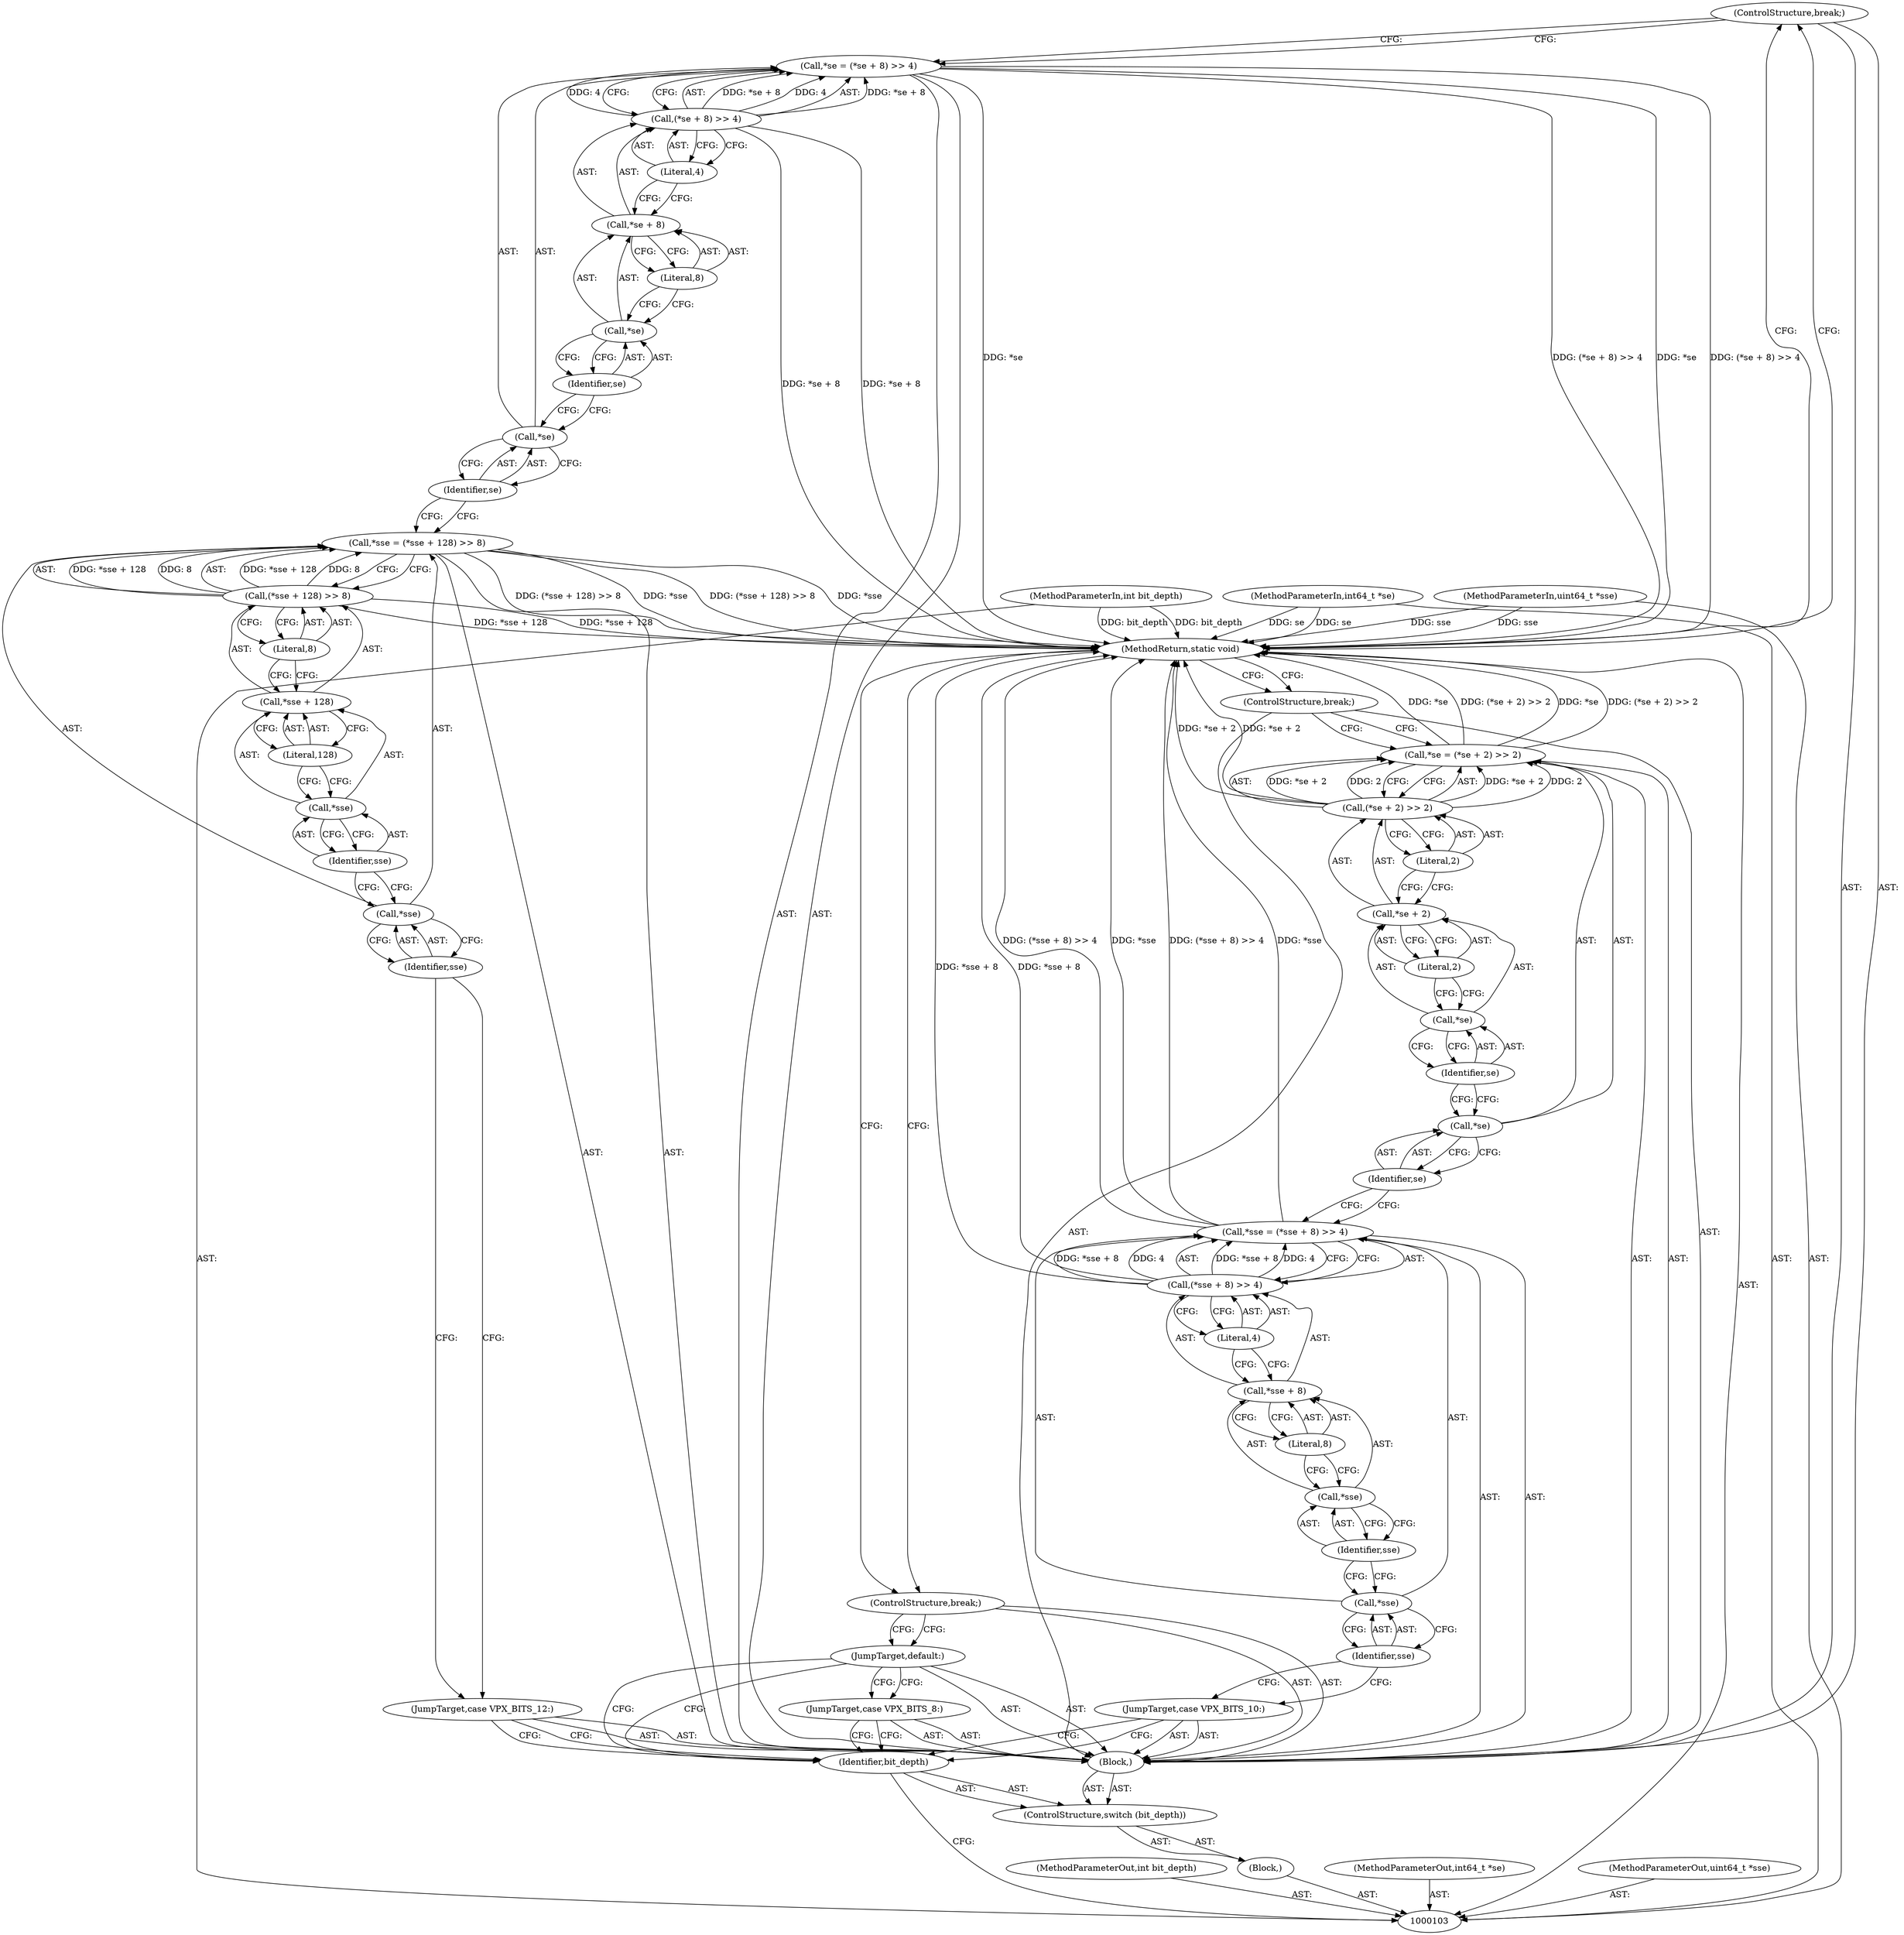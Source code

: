 digraph "0_Android_5a9753fca56f0eeb9f61e342b2fccffc364f9426_121" {
"1000130" [label="(ControlStructure,break;)"];
"1000131" [label="(JumpTarget,case VPX_BITS_10:)"];
"1000135" [label="(Call,(*sse + 8) >> 4)"];
"1000136" [label="(Call,*sse + 8)"];
"1000137" [label="(Call,*sse)"];
"1000138" [label="(Identifier,sse)"];
"1000139" [label="(Literal,8)"];
"1000140" [label="(Literal,4)"];
"1000132" [label="(Call,*sse = (*sse + 8) >> 4)"];
"1000133" [label="(Call,*sse)"];
"1000134" [label="(Identifier,sse)"];
"1000144" [label="(Call,(*se + 2) >> 2)"];
"1000145" [label="(Call,*se + 2)"];
"1000146" [label="(Call,*se)"];
"1000147" [label="(Identifier,se)"];
"1000148" [label="(Literal,2)"];
"1000149" [label="(Literal,2)"];
"1000141" [label="(Call,*se = (*se + 2) >> 2)"];
"1000142" [label="(Call,*se)"];
"1000143" [label="(Identifier,se)"];
"1000150" [label="(ControlStructure,break;)"];
"1000151" [label="(JumpTarget,case VPX_BITS_8:)"];
"1000152" [label="(JumpTarget,default:)"];
"1000153" [label="(ControlStructure,break;)"];
"1000154" [label="(MethodReturn,static void)"];
"1000104" [label="(MethodParameterIn,int bit_depth)"];
"1000180" [label="(MethodParameterOut,int bit_depth)"];
"1000105" [label="(MethodParameterIn,int64_t *se)"];
"1000181" [label="(MethodParameterOut,int64_t *se)"];
"1000106" [label="(MethodParameterIn,uint64_t *sse)"];
"1000182" [label="(MethodParameterOut,uint64_t *sse)"];
"1000107" [label="(Block,)"];
"1000109" [label="(Identifier,bit_depth)"];
"1000108" [label="(ControlStructure,switch (bit_depth))"];
"1000110" [label="(Block,)"];
"1000111" [label="(JumpTarget,case VPX_BITS_12:)"];
"1000115" [label="(Call,(*sse + 128) >> 8)"];
"1000116" [label="(Call,*sse + 128)"];
"1000117" [label="(Call,*sse)"];
"1000118" [label="(Identifier,sse)"];
"1000119" [label="(Literal,128)"];
"1000120" [label="(Literal,8)"];
"1000112" [label="(Call,*sse = (*sse + 128) >> 8)"];
"1000113" [label="(Call,*sse)"];
"1000114" [label="(Identifier,sse)"];
"1000124" [label="(Call,(*se + 8) >> 4)"];
"1000125" [label="(Call,*se + 8)"];
"1000126" [label="(Call,*se)"];
"1000127" [label="(Identifier,se)"];
"1000128" [label="(Literal,8)"];
"1000129" [label="(Literal,4)"];
"1000121" [label="(Call,*se = (*se + 8) >> 4)"];
"1000122" [label="(Call,*se)"];
"1000123" [label="(Identifier,se)"];
"1000130" -> "1000110"  [label="AST: "];
"1000130" -> "1000121"  [label="CFG: "];
"1000154" -> "1000130"  [label="CFG: "];
"1000131" -> "1000110"  [label="AST: "];
"1000131" -> "1000109"  [label="CFG: "];
"1000134" -> "1000131"  [label="CFG: "];
"1000135" -> "1000132"  [label="AST: "];
"1000135" -> "1000140"  [label="CFG: "];
"1000136" -> "1000135"  [label="AST: "];
"1000140" -> "1000135"  [label="AST: "];
"1000132" -> "1000135"  [label="CFG: "];
"1000135" -> "1000154"  [label="DDG: *sse + 8"];
"1000135" -> "1000132"  [label="DDG: *sse + 8"];
"1000135" -> "1000132"  [label="DDG: 4"];
"1000136" -> "1000135"  [label="AST: "];
"1000136" -> "1000139"  [label="CFG: "];
"1000137" -> "1000136"  [label="AST: "];
"1000139" -> "1000136"  [label="AST: "];
"1000140" -> "1000136"  [label="CFG: "];
"1000137" -> "1000136"  [label="AST: "];
"1000137" -> "1000138"  [label="CFG: "];
"1000138" -> "1000137"  [label="AST: "];
"1000139" -> "1000137"  [label="CFG: "];
"1000138" -> "1000137"  [label="AST: "];
"1000138" -> "1000133"  [label="CFG: "];
"1000137" -> "1000138"  [label="CFG: "];
"1000139" -> "1000136"  [label="AST: "];
"1000139" -> "1000137"  [label="CFG: "];
"1000136" -> "1000139"  [label="CFG: "];
"1000140" -> "1000135"  [label="AST: "];
"1000140" -> "1000136"  [label="CFG: "];
"1000135" -> "1000140"  [label="CFG: "];
"1000132" -> "1000110"  [label="AST: "];
"1000132" -> "1000135"  [label="CFG: "];
"1000133" -> "1000132"  [label="AST: "];
"1000135" -> "1000132"  [label="AST: "];
"1000143" -> "1000132"  [label="CFG: "];
"1000132" -> "1000154"  [label="DDG: *sse"];
"1000132" -> "1000154"  [label="DDG: (*sse + 8) >> 4"];
"1000135" -> "1000132"  [label="DDG: *sse + 8"];
"1000135" -> "1000132"  [label="DDG: 4"];
"1000133" -> "1000132"  [label="AST: "];
"1000133" -> "1000134"  [label="CFG: "];
"1000134" -> "1000133"  [label="AST: "];
"1000138" -> "1000133"  [label="CFG: "];
"1000134" -> "1000133"  [label="AST: "];
"1000134" -> "1000131"  [label="CFG: "];
"1000133" -> "1000134"  [label="CFG: "];
"1000144" -> "1000141"  [label="AST: "];
"1000144" -> "1000149"  [label="CFG: "];
"1000145" -> "1000144"  [label="AST: "];
"1000149" -> "1000144"  [label="AST: "];
"1000141" -> "1000144"  [label="CFG: "];
"1000144" -> "1000154"  [label="DDG: *se + 2"];
"1000144" -> "1000141"  [label="DDG: *se + 2"];
"1000144" -> "1000141"  [label="DDG: 2"];
"1000145" -> "1000144"  [label="AST: "];
"1000145" -> "1000148"  [label="CFG: "];
"1000146" -> "1000145"  [label="AST: "];
"1000148" -> "1000145"  [label="AST: "];
"1000149" -> "1000145"  [label="CFG: "];
"1000146" -> "1000145"  [label="AST: "];
"1000146" -> "1000147"  [label="CFG: "];
"1000147" -> "1000146"  [label="AST: "];
"1000148" -> "1000146"  [label="CFG: "];
"1000147" -> "1000146"  [label="AST: "];
"1000147" -> "1000142"  [label="CFG: "];
"1000146" -> "1000147"  [label="CFG: "];
"1000148" -> "1000145"  [label="AST: "];
"1000148" -> "1000146"  [label="CFG: "];
"1000145" -> "1000148"  [label="CFG: "];
"1000149" -> "1000144"  [label="AST: "];
"1000149" -> "1000145"  [label="CFG: "];
"1000144" -> "1000149"  [label="CFG: "];
"1000141" -> "1000110"  [label="AST: "];
"1000141" -> "1000144"  [label="CFG: "];
"1000142" -> "1000141"  [label="AST: "];
"1000144" -> "1000141"  [label="AST: "];
"1000150" -> "1000141"  [label="CFG: "];
"1000141" -> "1000154"  [label="DDG: *se"];
"1000141" -> "1000154"  [label="DDG: (*se + 2) >> 2"];
"1000144" -> "1000141"  [label="DDG: *se + 2"];
"1000144" -> "1000141"  [label="DDG: 2"];
"1000142" -> "1000141"  [label="AST: "];
"1000142" -> "1000143"  [label="CFG: "];
"1000143" -> "1000142"  [label="AST: "];
"1000147" -> "1000142"  [label="CFG: "];
"1000143" -> "1000142"  [label="AST: "];
"1000143" -> "1000132"  [label="CFG: "];
"1000142" -> "1000143"  [label="CFG: "];
"1000150" -> "1000110"  [label="AST: "];
"1000150" -> "1000141"  [label="CFG: "];
"1000154" -> "1000150"  [label="CFG: "];
"1000151" -> "1000110"  [label="AST: "];
"1000151" -> "1000109"  [label="CFG: "];
"1000152" -> "1000151"  [label="CFG: "];
"1000152" -> "1000110"  [label="AST: "];
"1000152" -> "1000109"  [label="CFG: "];
"1000152" -> "1000151"  [label="CFG: "];
"1000153" -> "1000152"  [label="CFG: "];
"1000153" -> "1000110"  [label="AST: "];
"1000153" -> "1000152"  [label="CFG: "];
"1000154" -> "1000153"  [label="CFG: "];
"1000154" -> "1000103"  [label="AST: "];
"1000154" -> "1000130"  [label="CFG: "];
"1000154" -> "1000150"  [label="CFG: "];
"1000154" -> "1000153"  [label="CFG: "];
"1000141" -> "1000154"  [label="DDG: *se"];
"1000141" -> "1000154"  [label="DDG: (*se + 2) >> 2"];
"1000124" -> "1000154"  [label="DDG: *se + 8"];
"1000104" -> "1000154"  [label="DDG: bit_depth"];
"1000105" -> "1000154"  [label="DDG: se"];
"1000115" -> "1000154"  [label="DDG: *sse + 128"];
"1000106" -> "1000154"  [label="DDG: sse"];
"1000121" -> "1000154"  [label="DDG: (*se + 8) >> 4"];
"1000121" -> "1000154"  [label="DDG: *se"];
"1000112" -> "1000154"  [label="DDG: (*sse + 128) >> 8"];
"1000112" -> "1000154"  [label="DDG: *sse"];
"1000132" -> "1000154"  [label="DDG: *sse"];
"1000132" -> "1000154"  [label="DDG: (*sse + 8) >> 4"];
"1000135" -> "1000154"  [label="DDG: *sse + 8"];
"1000144" -> "1000154"  [label="DDG: *se + 2"];
"1000104" -> "1000103"  [label="AST: "];
"1000104" -> "1000154"  [label="DDG: bit_depth"];
"1000180" -> "1000103"  [label="AST: "];
"1000105" -> "1000103"  [label="AST: "];
"1000105" -> "1000154"  [label="DDG: se"];
"1000181" -> "1000103"  [label="AST: "];
"1000106" -> "1000103"  [label="AST: "];
"1000106" -> "1000154"  [label="DDG: sse"];
"1000182" -> "1000103"  [label="AST: "];
"1000107" -> "1000103"  [label="AST: "];
"1000108" -> "1000107"  [label="AST: "];
"1000109" -> "1000108"  [label="AST: "];
"1000109" -> "1000103"  [label="CFG: "];
"1000111" -> "1000109"  [label="CFG: "];
"1000131" -> "1000109"  [label="CFG: "];
"1000151" -> "1000109"  [label="CFG: "];
"1000152" -> "1000109"  [label="CFG: "];
"1000108" -> "1000107"  [label="AST: "];
"1000109" -> "1000108"  [label="AST: "];
"1000110" -> "1000108"  [label="AST: "];
"1000110" -> "1000108"  [label="AST: "];
"1000111" -> "1000110"  [label="AST: "];
"1000112" -> "1000110"  [label="AST: "];
"1000121" -> "1000110"  [label="AST: "];
"1000130" -> "1000110"  [label="AST: "];
"1000131" -> "1000110"  [label="AST: "];
"1000132" -> "1000110"  [label="AST: "];
"1000141" -> "1000110"  [label="AST: "];
"1000150" -> "1000110"  [label="AST: "];
"1000151" -> "1000110"  [label="AST: "];
"1000152" -> "1000110"  [label="AST: "];
"1000153" -> "1000110"  [label="AST: "];
"1000111" -> "1000110"  [label="AST: "];
"1000111" -> "1000109"  [label="CFG: "];
"1000114" -> "1000111"  [label="CFG: "];
"1000115" -> "1000112"  [label="AST: "];
"1000115" -> "1000120"  [label="CFG: "];
"1000116" -> "1000115"  [label="AST: "];
"1000120" -> "1000115"  [label="AST: "];
"1000112" -> "1000115"  [label="CFG: "];
"1000115" -> "1000154"  [label="DDG: *sse + 128"];
"1000115" -> "1000112"  [label="DDG: *sse + 128"];
"1000115" -> "1000112"  [label="DDG: 8"];
"1000116" -> "1000115"  [label="AST: "];
"1000116" -> "1000119"  [label="CFG: "];
"1000117" -> "1000116"  [label="AST: "];
"1000119" -> "1000116"  [label="AST: "];
"1000120" -> "1000116"  [label="CFG: "];
"1000117" -> "1000116"  [label="AST: "];
"1000117" -> "1000118"  [label="CFG: "];
"1000118" -> "1000117"  [label="AST: "];
"1000119" -> "1000117"  [label="CFG: "];
"1000118" -> "1000117"  [label="AST: "];
"1000118" -> "1000113"  [label="CFG: "];
"1000117" -> "1000118"  [label="CFG: "];
"1000119" -> "1000116"  [label="AST: "];
"1000119" -> "1000117"  [label="CFG: "];
"1000116" -> "1000119"  [label="CFG: "];
"1000120" -> "1000115"  [label="AST: "];
"1000120" -> "1000116"  [label="CFG: "];
"1000115" -> "1000120"  [label="CFG: "];
"1000112" -> "1000110"  [label="AST: "];
"1000112" -> "1000115"  [label="CFG: "];
"1000113" -> "1000112"  [label="AST: "];
"1000115" -> "1000112"  [label="AST: "];
"1000123" -> "1000112"  [label="CFG: "];
"1000112" -> "1000154"  [label="DDG: (*sse + 128) >> 8"];
"1000112" -> "1000154"  [label="DDG: *sse"];
"1000115" -> "1000112"  [label="DDG: *sse + 128"];
"1000115" -> "1000112"  [label="DDG: 8"];
"1000113" -> "1000112"  [label="AST: "];
"1000113" -> "1000114"  [label="CFG: "];
"1000114" -> "1000113"  [label="AST: "];
"1000118" -> "1000113"  [label="CFG: "];
"1000114" -> "1000113"  [label="AST: "];
"1000114" -> "1000111"  [label="CFG: "];
"1000113" -> "1000114"  [label="CFG: "];
"1000124" -> "1000121"  [label="AST: "];
"1000124" -> "1000129"  [label="CFG: "];
"1000125" -> "1000124"  [label="AST: "];
"1000129" -> "1000124"  [label="AST: "];
"1000121" -> "1000124"  [label="CFG: "];
"1000124" -> "1000154"  [label="DDG: *se + 8"];
"1000124" -> "1000121"  [label="DDG: *se + 8"];
"1000124" -> "1000121"  [label="DDG: 4"];
"1000125" -> "1000124"  [label="AST: "];
"1000125" -> "1000128"  [label="CFG: "];
"1000126" -> "1000125"  [label="AST: "];
"1000128" -> "1000125"  [label="AST: "];
"1000129" -> "1000125"  [label="CFG: "];
"1000126" -> "1000125"  [label="AST: "];
"1000126" -> "1000127"  [label="CFG: "];
"1000127" -> "1000126"  [label="AST: "];
"1000128" -> "1000126"  [label="CFG: "];
"1000127" -> "1000126"  [label="AST: "];
"1000127" -> "1000122"  [label="CFG: "];
"1000126" -> "1000127"  [label="CFG: "];
"1000128" -> "1000125"  [label="AST: "];
"1000128" -> "1000126"  [label="CFG: "];
"1000125" -> "1000128"  [label="CFG: "];
"1000129" -> "1000124"  [label="AST: "];
"1000129" -> "1000125"  [label="CFG: "];
"1000124" -> "1000129"  [label="CFG: "];
"1000121" -> "1000110"  [label="AST: "];
"1000121" -> "1000124"  [label="CFG: "];
"1000122" -> "1000121"  [label="AST: "];
"1000124" -> "1000121"  [label="AST: "];
"1000130" -> "1000121"  [label="CFG: "];
"1000121" -> "1000154"  [label="DDG: (*se + 8) >> 4"];
"1000121" -> "1000154"  [label="DDG: *se"];
"1000124" -> "1000121"  [label="DDG: *se + 8"];
"1000124" -> "1000121"  [label="DDG: 4"];
"1000122" -> "1000121"  [label="AST: "];
"1000122" -> "1000123"  [label="CFG: "];
"1000123" -> "1000122"  [label="AST: "];
"1000127" -> "1000122"  [label="CFG: "];
"1000123" -> "1000122"  [label="AST: "];
"1000123" -> "1000112"  [label="CFG: "];
"1000122" -> "1000123"  [label="CFG: "];
}
